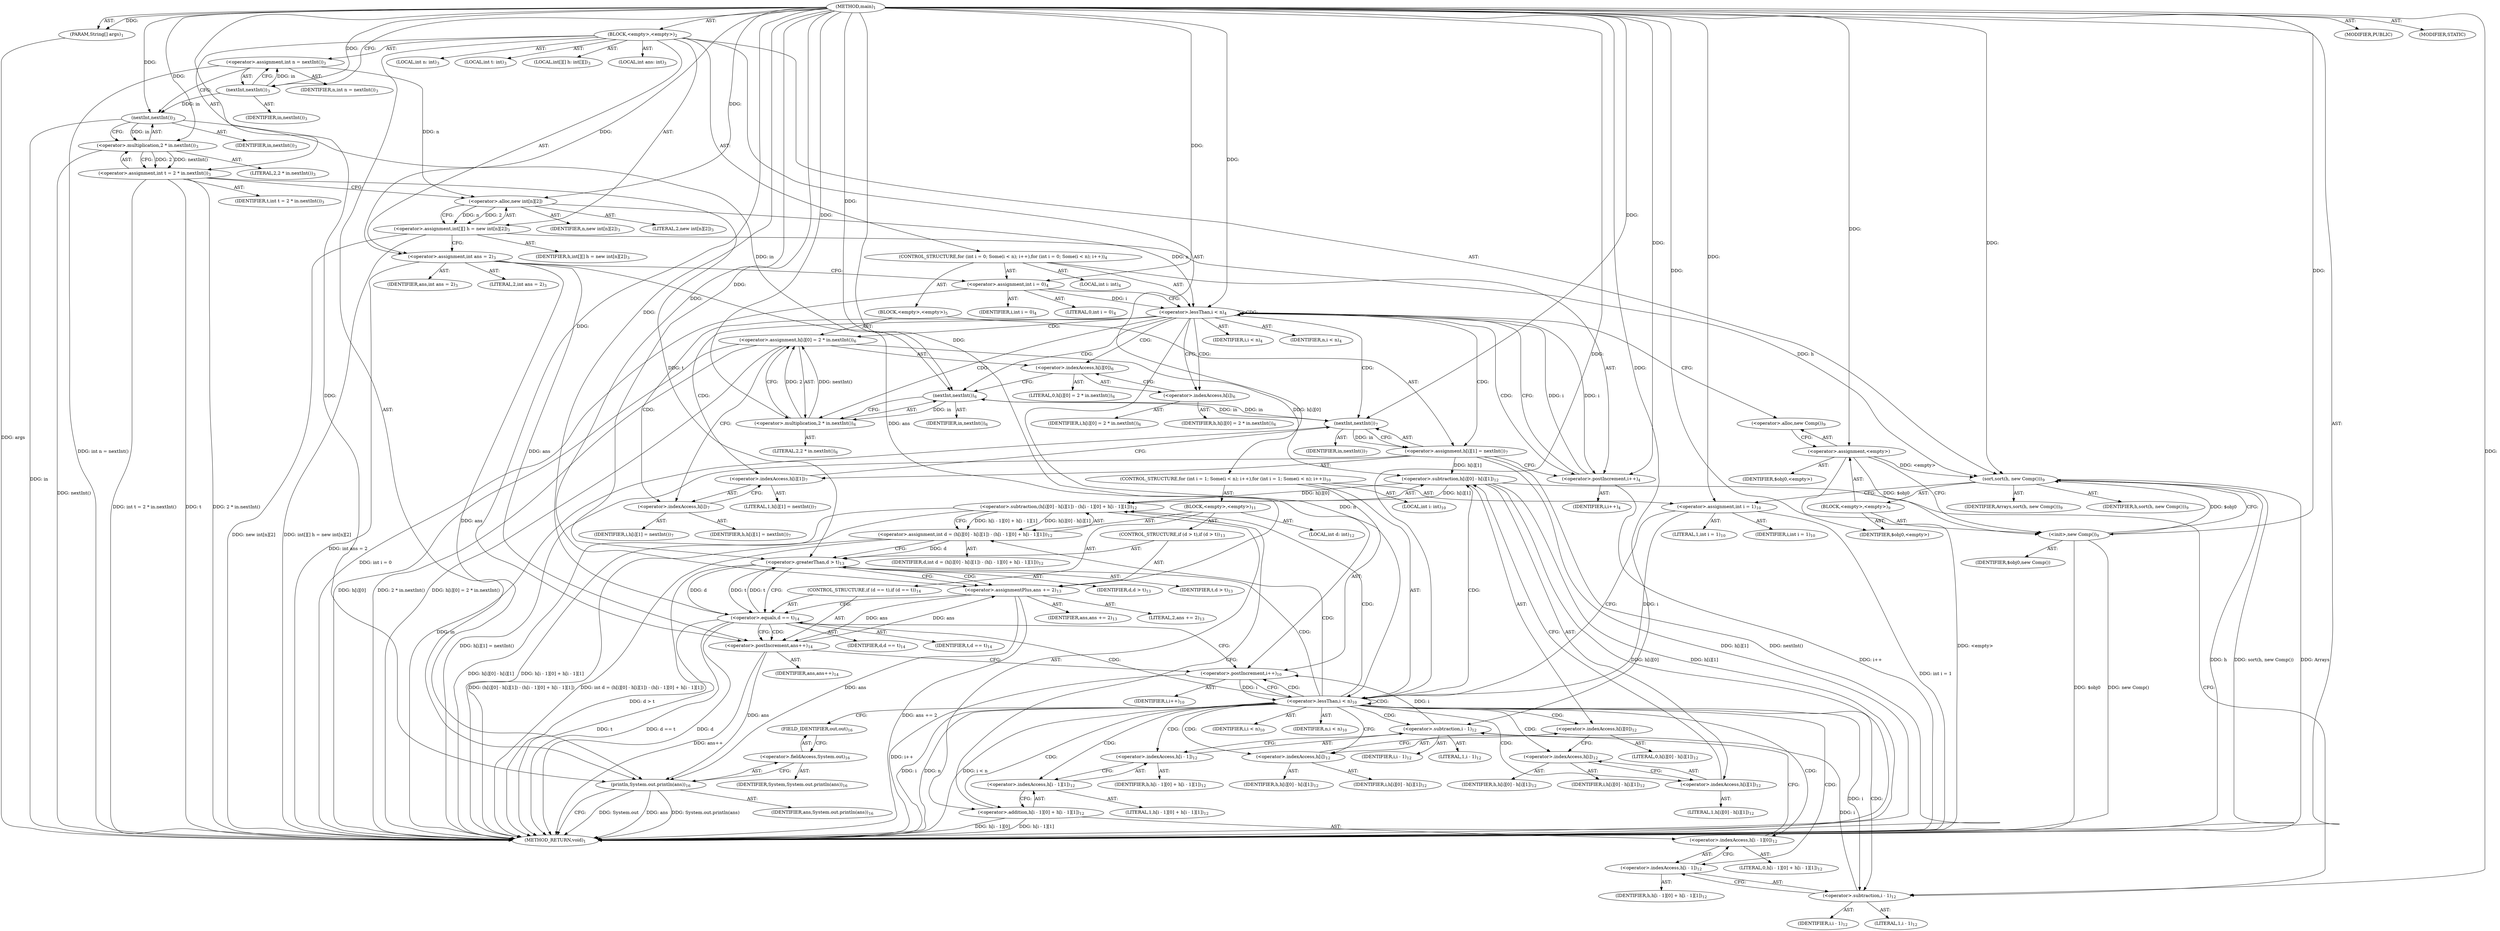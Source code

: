 digraph "main" {  
"17" [label = <(METHOD,main)<SUB>1</SUB>> ]
"18" [label = <(PARAM,String[] args)<SUB>1</SUB>> ]
"19" [label = <(BLOCK,&lt;empty&gt;,&lt;empty&gt;)<SUB>2</SUB>> ]
"20" [label = <(LOCAL,int n: int)<SUB>3</SUB>> ]
"21" [label = <(LOCAL,int t: int)<SUB>3</SUB>> ]
"22" [label = <(LOCAL,int[][] h: int[][])<SUB>3</SUB>> ]
"23" [label = <(LOCAL,int ans: int)<SUB>3</SUB>> ]
"24" [label = <(&lt;operator&gt;.assignment,int n = nextInt())<SUB>3</SUB>> ]
"25" [label = <(IDENTIFIER,n,int n = nextInt())<SUB>3</SUB>> ]
"26" [label = <(nextInt,nextInt())<SUB>3</SUB>> ]
"27" [label = <(IDENTIFIER,in,nextInt())<SUB>3</SUB>> ]
"28" [label = <(&lt;operator&gt;.assignment,int t = 2 * in.nextInt())<SUB>3</SUB>> ]
"29" [label = <(IDENTIFIER,t,int t = 2 * in.nextInt())<SUB>3</SUB>> ]
"30" [label = <(&lt;operator&gt;.multiplication,2 * in.nextInt())<SUB>3</SUB>> ]
"31" [label = <(LITERAL,2,2 * in.nextInt())<SUB>3</SUB>> ]
"32" [label = <(nextInt,nextInt())<SUB>3</SUB>> ]
"33" [label = <(IDENTIFIER,in,nextInt())<SUB>3</SUB>> ]
"34" [label = <(&lt;operator&gt;.assignment,int[][] h = new int[n][2])<SUB>3</SUB>> ]
"35" [label = <(IDENTIFIER,h,int[][] h = new int[n][2])<SUB>3</SUB>> ]
"36" [label = <(&lt;operator&gt;.alloc,new int[n][2])> ]
"37" [label = <(IDENTIFIER,n,new int[n][2])<SUB>3</SUB>> ]
"38" [label = <(LITERAL,2,new int[n][2])<SUB>3</SUB>> ]
"39" [label = <(&lt;operator&gt;.assignment,int ans = 2)<SUB>3</SUB>> ]
"40" [label = <(IDENTIFIER,ans,int ans = 2)<SUB>3</SUB>> ]
"41" [label = <(LITERAL,2,int ans = 2)<SUB>3</SUB>> ]
"42" [label = <(CONTROL_STRUCTURE,for (int i = 0; Some(i &lt; n); i++),for (int i = 0; Some(i &lt; n); i++))<SUB>4</SUB>> ]
"43" [label = <(LOCAL,int i: int)<SUB>4</SUB>> ]
"44" [label = <(&lt;operator&gt;.assignment,int i = 0)<SUB>4</SUB>> ]
"45" [label = <(IDENTIFIER,i,int i = 0)<SUB>4</SUB>> ]
"46" [label = <(LITERAL,0,int i = 0)<SUB>4</SUB>> ]
"47" [label = <(&lt;operator&gt;.lessThan,i &lt; n)<SUB>4</SUB>> ]
"48" [label = <(IDENTIFIER,i,i &lt; n)<SUB>4</SUB>> ]
"49" [label = <(IDENTIFIER,n,i &lt; n)<SUB>4</SUB>> ]
"50" [label = <(&lt;operator&gt;.postIncrement,i++)<SUB>4</SUB>> ]
"51" [label = <(IDENTIFIER,i,i++)<SUB>4</SUB>> ]
"52" [label = <(BLOCK,&lt;empty&gt;,&lt;empty&gt;)<SUB>5</SUB>> ]
"53" [label = <(&lt;operator&gt;.assignment,h[i][0] = 2 * in.nextInt())<SUB>6</SUB>> ]
"54" [label = <(&lt;operator&gt;.indexAccess,h[i][0])<SUB>6</SUB>> ]
"55" [label = <(&lt;operator&gt;.indexAccess,h[i])<SUB>6</SUB>> ]
"56" [label = <(IDENTIFIER,h,h[i][0] = 2 * in.nextInt())<SUB>6</SUB>> ]
"57" [label = <(IDENTIFIER,i,h[i][0] = 2 * in.nextInt())<SUB>6</SUB>> ]
"58" [label = <(LITERAL,0,h[i][0] = 2 * in.nextInt())<SUB>6</SUB>> ]
"59" [label = <(&lt;operator&gt;.multiplication,2 * in.nextInt())<SUB>6</SUB>> ]
"60" [label = <(LITERAL,2,2 * in.nextInt())<SUB>6</SUB>> ]
"61" [label = <(nextInt,nextInt())<SUB>6</SUB>> ]
"62" [label = <(IDENTIFIER,in,nextInt())<SUB>6</SUB>> ]
"63" [label = <(&lt;operator&gt;.assignment,h[i][1] = nextInt())<SUB>7</SUB>> ]
"64" [label = <(&lt;operator&gt;.indexAccess,h[i][1])<SUB>7</SUB>> ]
"65" [label = <(&lt;operator&gt;.indexAccess,h[i])<SUB>7</SUB>> ]
"66" [label = <(IDENTIFIER,h,h[i][1] = nextInt())<SUB>7</SUB>> ]
"67" [label = <(IDENTIFIER,i,h[i][1] = nextInt())<SUB>7</SUB>> ]
"68" [label = <(LITERAL,1,h[i][1] = nextInt())<SUB>7</SUB>> ]
"69" [label = <(nextInt,nextInt())<SUB>7</SUB>> ]
"70" [label = <(IDENTIFIER,in,nextInt())<SUB>7</SUB>> ]
"71" [label = <(sort,sort(h, new Comp()))<SUB>9</SUB>> ]
"72" [label = <(IDENTIFIER,Arrays,sort(h, new Comp()))<SUB>9</SUB>> ]
"73" [label = <(IDENTIFIER,h,sort(h, new Comp()))<SUB>9</SUB>> ]
"74" [label = <(BLOCK,&lt;empty&gt;,&lt;empty&gt;)<SUB>9</SUB>> ]
"75" [label = <(&lt;operator&gt;.assignment,&lt;empty&gt;)> ]
"76" [label = <(IDENTIFIER,$obj0,&lt;empty&gt;)> ]
"77" [label = <(&lt;operator&gt;.alloc,new Comp())<SUB>9</SUB>> ]
"78" [label = <(&lt;init&gt;,new Comp())<SUB>9</SUB>> ]
"79" [label = <(IDENTIFIER,$obj0,new Comp())> ]
"80" [label = <(IDENTIFIER,$obj0,&lt;empty&gt;)> ]
"81" [label = <(CONTROL_STRUCTURE,for (int i = 1; Some(i &lt; n); i++),for (int i = 1; Some(i &lt; n); i++))<SUB>10</SUB>> ]
"82" [label = <(LOCAL,int i: int)<SUB>10</SUB>> ]
"83" [label = <(&lt;operator&gt;.assignment,int i = 1)<SUB>10</SUB>> ]
"84" [label = <(IDENTIFIER,i,int i = 1)<SUB>10</SUB>> ]
"85" [label = <(LITERAL,1,int i = 1)<SUB>10</SUB>> ]
"86" [label = <(&lt;operator&gt;.lessThan,i &lt; n)<SUB>10</SUB>> ]
"87" [label = <(IDENTIFIER,i,i &lt; n)<SUB>10</SUB>> ]
"88" [label = <(IDENTIFIER,n,i &lt; n)<SUB>10</SUB>> ]
"89" [label = <(&lt;operator&gt;.postIncrement,i++)<SUB>10</SUB>> ]
"90" [label = <(IDENTIFIER,i,i++)<SUB>10</SUB>> ]
"91" [label = <(BLOCK,&lt;empty&gt;,&lt;empty&gt;)<SUB>11</SUB>> ]
"92" [label = <(LOCAL,int d: int)<SUB>12</SUB>> ]
"93" [label = <(&lt;operator&gt;.assignment,int d = (h[i][0] - h[i][1]) - (h[i - 1][0] + h[i - 1][1]))<SUB>12</SUB>> ]
"94" [label = <(IDENTIFIER,d,int d = (h[i][0] - h[i][1]) - (h[i - 1][0] + h[i - 1][1]))<SUB>12</SUB>> ]
"95" [label = <(&lt;operator&gt;.subtraction,(h[i][0] - h[i][1]) - (h[i - 1][0] + h[i - 1][1]))<SUB>12</SUB>> ]
"96" [label = <(&lt;operator&gt;.subtraction,h[i][0] - h[i][1])<SUB>12</SUB>> ]
"97" [label = <(&lt;operator&gt;.indexAccess,h[i][0])<SUB>12</SUB>> ]
"98" [label = <(&lt;operator&gt;.indexAccess,h[i])<SUB>12</SUB>> ]
"99" [label = <(IDENTIFIER,h,h[i][0] - h[i][1])<SUB>12</SUB>> ]
"100" [label = <(IDENTIFIER,i,h[i][0] - h[i][1])<SUB>12</SUB>> ]
"101" [label = <(LITERAL,0,h[i][0] - h[i][1])<SUB>12</SUB>> ]
"102" [label = <(&lt;operator&gt;.indexAccess,h[i][1])<SUB>12</SUB>> ]
"103" [label = <(&lt;operator&gt;.indexAccess,h[i])<SUB>12</SUB>> ]
"104" [label = <(IDENTIFIER,h,h[i][0] - h[i][1])<SUB>12</SUB>> ]
"105" [label = <(IDENTIFIER,i,h[i][0] - h[i][1])<SUB>12</SUB>> ]
"106" [label = <(LITERAL,1,h[i][0] - h[i][1])<SUB>12</SUB>> ]
"107" [label = <(&lt;operator&gt;.addition,h[i - 1][0] + h[i - 1][1])<SUB>12</SUB>> ]
"108" [label = <(&lt;operator&gt;.indexAccess,h[i - 1][0])<SUB>12</SUB>> ]
"109" [label = <(&lt;operator&gt;.indexAccess,h[i - 1])<SUB>12</SUB>> ]
"110" [label = <(IDENTIFIER,h,h[i - 1][0] + h[i - 1][1])<SUB>12</SUB>> ]
"111" [label = <(&lt;operator&gt;.subtraction,i - 1)<SUB>12</SUB>> ]
"112" [label = <(IDENTIFIER,i,i - 1)<SUB>12</SUB>> ]
"113" [label = <(LITERAL,1,i - 1)<SUB>12</SUB>> ]
"114" [label = <(LITERAL,0,h[i - 1][0] + h[i - 1][1])<SUB>12</SUB>> ]
"115" [label = <(&lt;operator&gt;.indexAccess,h[i - 1][1])<SUB>12</SUB>> ]
"116" [label = <(&lt;operator&gt;.indexAccess,h[i - 1])<SUB>12</SUB>> ]
"117" [label = <(IDENTIFIER,h,h[i - 1][0] + h[i - 1][1])<SUB>12</SUB>> ]
"118" [label = <(&lt;operator&gt;.subtraction,i - 1)<SUB>12</SUB>> ]
"119" [label = <(IDENTIFIER,i,i - 1)<SUB>12</SUB>> ]
"120" [label = <(LITERAL,1,i - 1)<SUB>12</SUB>> ]
"121" [label = <(LITERAL,1,h[i - 1][0] + h[i - 1][1])<SUB>12</SUB>> ]
"122" [label = <(CONTROL_STRUCTURE,if (d &gt; t),if (d &gt; t))<SUB>13</SUB>> ]
"123" [label = <(&lt;operator&gt;.greaterThan,d &gt; t)<SUB>13</SUB>> ]
"124" [label = <(IDENTIFIER,d,d &gt; t)<SUB>13</SUB>> ]
"125" [label = <(IDENTIFIER,t,d &gt; t)<SUB>13</SUB>> ]
"126" [label = <(&lt;operator&gt;.assignmentPlus,ans += 2)<SUB>13</SUB>> ]
"127" [label = <(IDENTIFIER,ans,ans += 2)<SUB>13</SUB>> ]
"128" [label = <(LITERAL,2,ans += 2)<SUB>13</SUB>> ]
"129" [label = <(CONTROL_STRUCTURE,if (d == t),if (d == t))<SUB>14</SUB>> ]
"130" [label = <(&lt;operator&gt;.equals,d == t)<SUB>14</SUB>> ]
"131" [label = <(IDENTIFIER,d,d == t)<SUB>14</SUB>> ]
"132" [label = <(IDENTIFIER,t,d == t)<SUB>14</SUB>> ]
"133" [label = <(&lt;operator&gt;.postIncrement,ans++)<SUB>14</SUB>> ]
"134" [label = <(IDENTIFIER,ans,ans++)<SUB>14</SUB>> ]
"135" [label = <(println,System.out.println(ans))<SUB>16</SUB>> ]
"136" [label = <(&lt;operator&gt;.fieldAccess,System.out)<SUB>16</SUB>> ]
"137" [label = <(IDENTIFIER,System,System.out.println(ans))<SUB>16</SUB>> ]
"138" [label = <(FIELD_IDENTIFIER,out,out)<SUB>16</SUB>> ]
"139" [label = <(IDENTIFIER,ans,System.out.println(ans))<SUB>16</SUB>> ]
"140" [label = <(MODIFIER,PUBLIC)> ]
"141" [label = <(MODIFIER,STATIC)> ]
"142" [label = <(METHOD_RETURN,void)<SUB>1</SUB>> ]
  "17" -> "18"  [ label = "AST: "] 
  "17" -> "19"  [ label = "AST: "] 
  "17" -> "140"  [ label = "AST: "] 
  "17" -> "141"  [ label = "AST: "] 
  "17" -> "142"  [ label = "AST: "] 
  "19" -> "20"  [ label = "AST: "] 
  "19" -> "21"  [ label = "AST: "] 
  "19" -> "22"  [ label = "AST: "] 
  "19" -> "23"  [ label = "AST: "] 
  "19" -> "24"  [ label = "AST: "] 
  "19" -> "28"  [ label = "AST: "] 
  "19" -> "34"  [ label = "AST: "] 
  "19" -> "39"  [ label = "AST: "] 
  "19" -> "42"  [ label = "AST: "] 
  "19" -> "71"  [ label = "AST: "] 
  "19" -> "81"  [ label = "AST: "] 
  "19" -> "135"  [ label = "AST: "] 
  "24" -> "25"  [ label = "AST: "] 
  "24" -> "26"  [ label = "AST: "] 
  "26" -> "27"  [ label = "AST: "] 
  "28" -> "29"  [ label = "AST: "] 
  "28" -> "30"  [ label = "AST: "] 
  "30" -> "31"  [ label = "AST: "] 
  "30" -> "32"  [ label = "AST: "] 
  "32" -> "33"  [ label = "AST: "] 
  "34" -> "35"  [ label = "AST: "] 
  "34" -> "36"  [ label = "AST: "] 
  "36" -> "37"  [ label = "AST: "] 
  "36" -> "38"  [ label = "AST: "] 
  "39" -> "40"  [ label = "AST: "] 
  "39" -> "41"  [ label = "AST: "] 
  "42" -> "43"  [ label = "AST: "] 
  "42" -> "44"  [ label = "AST: "] 
  "42" -> "47"  [ label = "AST: "] 
  "42" -> "50"  [ label = "AST: "] 
  "42" -> "52"  [ label = "AST: "] 
  "44" -> "45"  [ label = "AST: "] 
  "44" -> "46"  [ label = "AST: "] 
  "47" -> "48"  [ label = "AST: "] 
  "47" -> "49"  [ label = "AST: "] 
  "50" -> "51"  [ label = "AST: "] 
  "52" -> "53"  [ label = "AST: "] 
  "52" -> "63"  [ label = "AST: "] 
  "53" -> "54"  [ label = "AST: "] 
  "53" -> "59"  [ label = "AST: "] 
  "54" -> "55"  [ label = "AST: "] 
  "54" -> "58"  [ label = "AST: "] 
  "55" -> "56"  [ label = "AST: "] 
  "55" -> "57"  [ label = "AST: "] 
  "59" -> "60"  [ label = "AST: "] 
  "59" -> "61"  [ label = "AST: "] 
  "61" -> "62"  [ label = "AST: "] 
  "63" -> "64"  [ label = "AST: "] 
  "63" -> "69"  [ label = "AST: "] 
  "64" -> "65"  [ label = "AST: "] 
  "64" -> "68"  [ label = "AST: "] 
  "65" -> "66"  [ label = "AST: "] 
  "65" -> "67"  [ label = "AST: "] 
  "69" -> "70"  [ label = "AST: "] 
  "71" -> "72"  [ label = "AST: "] 
  "71" -> "73"  [ label = "AST: "] 
  "71" -> "74"  [ label = "AST: "] 
  "74" -> "75"  [ label = "AST: "] 
  "74" -> "78"  [ label = "AST: "] 
  "74" -> "80"  [ label = "AST: "] 
  "75" -> "76"  [ label = "AST: "] 
  "75" -> "77"  [ label = "AST: "] 
  "78" -> "79"  [ label = "AST: "] 
  "81" -> "82"  [ label = "AST: "] 
  "81" -> "83"  [ label = "AST: "] 
  "81" -> "86"  [ label = "AST: "] 
  "81" -> "89"  [ label = "AST: "] 
  "81" -> "91"  [ label = "AST: "] 
  "83" -> "84"  [ label = "AST: "] 
  "83" -> "85"  [ label = "AST: "] 
  "86" -> "87"  [ label = "AST: "] 
  "86" -> "88"  [ label = "AST: "] 
  "89" -> "90"  [ label = "AST: "] 
  "91" -> "92"  [ label = "AST: "] 
  "91" -> "93"  [ label = "AST: "] 
  "91" -> "122"  [ label = "AST: "] 
  "91" -> "129"  [ label = "AST: "] 
  "93" -> "94"  [ label = "AST: "] 
  "93" -> "95"  [ label = "AST: "] 
  "95" -> "96"  [ label = "AST: "] 
  "95" -> "107"  [ label = "AST: "] 
  "96" -> "97"  [ label = "AST: "] 
  "96" -> "102"  [ label = "AST: "] 
  "97" -> "98"  [ label = "AST: "] 
  "97" -> "101"  [ label = "AST: "] 
  "98" -> "99"  [ label = "AST: "] 
  "98" -> "100"  [ label = "AST: "] 
  "102" -> "103"  [ label = "AST: "] 
  "102" -> "106"  [ label = "AST: "] 
  "103" -> "104"  [ label = "AST: "] 
  "103" -> "105"  [ label = "AST: "] 
  "107" -> "108"  [ label = "AST: "] 
  "107" -> "115"  [ label = "AST: "] 
  "108" -> "109"  [ label = "AST: "] 
  "108" -> "114"  [ label = "AST: "] 
  "109" -> "110"  [ label = "AST: "] 
  "109" -> "111"  [ label = "AST: "] 
  "111" -> "112"  [ label = "AST: "] 
  "111" -> "113"  [ label = "AST: "] 
  "115" -> "116"  [ label = "AST: "] 
  "115" -> "121"  [ label = "AST: "] 
  "116" -> "117"  [ label = "AST: "] 
  "116" -> "118"  [ label = "AST: "] 
  "118" -> "119"  [ label = "AST: "] 
  "118" -> "120"  [ label = "AST: "] 
  "122" -> "123"  [ label = "AST: "] 
  "122" -> "126"  [ label = "AST: "] 
  "123" -> "124"  [ label = "AST: "] 
  "123" -> "125"  [ label = "AST: "] 
  "126" -> "127"  [ label = "AST: "] 
  "126" -> "128"  [ label = "AST: "] 
  "129" -> "130"  [ label = "AST: "] 
  "129" -> "133"  [ label = "AST: "] 
  "130" -> "131"  [ label = "AST: "] 
  "130" -> "132"  [ label = "AST: "] 
  "133" -> "134"  [ label = "AST: "] 
  "135" -> "136"  [ label = "AST: "] 
  "135" -> "139"  [ label = "AST: "] 
  "136" -> "137"  [ label = "AST: "] 
  "136" -> "138"  [ label = "AST: "] 
  "24" -> "32"  [ label = "CFG: "] 
  "28" -> "36"  [ label = "CFG: "] 
  "34" -> "39"  [ label = "CFG: "] 
  "39" -> "44"  [ label = "CFG: "] 
  "71" -> "83"  [ label = "CFG: "] 
  "135" -> "142"  [ label = "CFG: "] 
  "26" -> "24"  [ label = "CFG: "] 
  "30" -> "28"  [ label = "CFG: "] 
  "36" -> "34"  [ label = "CFG: "] 
  "44" -> "47"  [ label = "CFG: "] 
  "47" -> "55"  [ label = "CFG: "] 
  "47" -> "77"  [ label = "CFG: "] 
  "50" -> "47"  [ label = "CFG: "] 
  "83" -> "86"  [ label = "CFG: "] 
  "86" -> "98"  [ label = "CFG: "] 
  "86" -> "138"  [ label = "CFG: "] 
  "89" -> "86"  [ label = "CFG: "] 
  "136" -> "135"  [ label = "CFG: "] 
  "32" -> "30"  [ label = "CFG: "] 
  "53" -> "65"  [ label = "CFG: "] 
  "63" -> "50"  [ label = "CFG: "] 
  "75" -> "78"  [ label = "CFG: "] 
  "78" -> "71"  [ label = "CFG: "] 
  "93" -> "123"  [ label = "CFG: "] 
  "138" -> "136"  [ label = "CFG: "] 
  "54" -> "61"  [ label = "CFG: "] 
  "59" -> "53"  [ label = "CFG: "] 
  "64" -> "69"  [ label = "CFG: "] 
  "69" -> "63"  [ label = "CFG: "] 
  "77" -> "75"  [ label = "CFG: "] 
  "95" -> "93"  [ label = "CFG: "] 
  "123" -> "126"  [ label = "CFG: "] 
  "123" -> "130"  [ label = "CFG: "] 
  "126" -> "130"  [ label = "CFG: "] 
  "130" -> "133"  [ label = "CFG: "] 
  "130" -> "89"  [ label = "CFG: "] 
  "133" -> "89"  [ label = "CFG: "] 
  "55" -> "54"  [ label = "CFG: "] 
  "61" -> "59"  [ label = "CFG: "] 
  "65" -> "64"  [ label = "CFG: "] 
  "96" -> "111"  [ label = "CFG: "] 
  "107" -> "95"  [ label = "CFG: "] 
  "97" -> "103"  [ label = "CFG: "] 
  "102" -> "96"  [ label = "CFG: "] 
  "108" -> "118"  [ label = "CFG: "] 
  "115" -> "107"  [ label = "CFG: "] 
  "98" -> "97"  [ label = "CFG: "] 
  "103" -> "102"  [ label = "CFG: "] 
  "109" -> "108"  [ label = "CFG: "] 
  "116" -> "115"  [ label = "CFG: "] 
  "111" -> "109"  [ label = "CFG: "] 
  "118" -> "116"  [ label = "CFG: "] 
  "17" -> "26"  [ label = "CFG: "] 
  "18" -> "142"  [ label = "DDG: args"] 
  "24" -> "142"  [ label = "DDG: int n = nextInt()"] 
  "28" -> "142"  [ label = "DDG: t"] 
  "32" -> "142"  [ label = "DDG: in"] 
  "30" -> "142"  [ label = "DDG: nextInt()"] 
  "28" -> "142"  [ label = "DDG: 2 * in.nextInt()"] 
  "28" -> "142"  [ label = "DDG: int t = 2 * in.nextInt()"] 
  "34" -> "142"  [ label = "DDG: new int[n][2]"] 
  "34" -> "142"  [ label = "DDG: int[][] h = new int[n][2]"] 
  "39" -> "142"  [ label = "DDG: int ans = 2"] 
  "44" -> "142"  [ label = "DDG: int i = 0"] 
  "71" -> "142"  [ label = "DDG: h"] 
  "75" -> "142"  [ label = "DDG: &lt;empty&gt;"] 
  "78" -> "142"  [ label = "DDG: $obj0"] 
  "78" -> "142"  [ label = "DDG: new Comp()"] 
  "71" -> "142"  [ label = "DDG: sort(h, new Comp())"] 
  "83" -> "142"  [ label = "DDG: int i = 1"] 
  "86" -> "142"  [ label = "DDG: i"] 
  "86" -> "142"  [ label = "DDG: n"] 
  "86" -> "142"  [ label = "DDG: i &lt; n"] 
  "135" -> "142"  [ label = "DDG: System.out"] 
  "135" -> "142"  [ label = "DDG: ans"] 
  "135" -> "142"  [ label = "DDG: System.out.println(ans)"] 
  "96" -> "142"  [ label = "DDG: h[i][0]"] 
  "96" -> "142"  [ label = "DDG: h[i][1]"] 
  "95" -> "142"  [ label = "DDG: h[i][0] - h[i][1]"] 
  "107" -> "142"  [ label = "DDG: h[i - 1][0]"] 
  "107" -> "142"  [ label = "DDG: h[i - 1][1]"] 
  "95" -> "142"  [ label = "DDG: h[i - 1][0] + h[i - 1][1]"] 
  "93" -> "142"  [ label = "DDG: (h[i][0] - h[i][1]) - (h[i - 1][0] + h[i - 1][1])"] 
  "93" -> "142"  [ label = "DDG: int d = (h[i][0] - h[i][1]) - (h[i - 1][0] + h[i - 1][1])"] 
  "123" -> "142"  [ label = "DDG: d &gt; t"] 
  "126" -> "142"  [ label = "DDG: ans += 2"] 
  "130" -> "142"  [ label = "DDG: d"] 
  "130" -> "142"  [ label = "DDG: t"] 
  "130" -> "142"  [ label = "DDG: d == t"] 
  "133" -> "142"  [ label = "DDG: ans++"] 
  "89" -> "142"  [ label = "DDG: i++"] 
  "53" -> "142"  [ label = "DDG: h[i][0]"] 
  "53" -> "142"  [ label = "DDG: 2 * in.nextInt()"] 
  "53" -> "142"  [ label = "DDG: h[i][0] = 2 * in.nextInt()"] 
  "63" -> "142"  [ label = "DDG: h[i][1]"] 
  "69" -> "142"  [ label = "DDG: in"] 
  "63" -> "142"  [ label = "DDG: nextInt()"] 
  "63" -> "142"  [ label = "DDG: h[i][1] = nextInt()"] 
  "50" -> "142"  [ label = "DDG: i++"] 
  "71" -> "142"  [ label = "DDG: Arrays"] 
  "17" -> "18"  [ label = "DDG: "] 
  "26" -> "24"  [ label = "DDG: in"] 
  "30" -> "28"  [ label = "DDG: 2"] 
  "30" -> "28"  [ label = "DDG: nextInt()"] 
  "36" -> "34"  [ label = "DDG: n"] 
  "36" -> "34"  [ label = "DDG: 2"] 
  "17" -> "39"  [ label = "DDG: "] 
  "17" -> "44"  [ label = "DDG: "] 
  "17" -> "71"  [ label = "DDG: "] 
  "34" -> "71"  [ label = "DDG: h"] 
  "75" -> "71"  [ label = "DDG: &lt;empty&gt;"] 
  "78" -> "71"  [ label = "DDG: $obj0"] 
  "17" -> "83"  [ label = "DDG: "] 
  "39" -> "135"  [ label = "DDG: ans"] 
  "126" -> "135"  [ label = "DDG: ans"] 
  "133" -> "135"  [ label = "DDG: ans"] 
  "17" -> "135"  [ label = "DDG: "] 
  "17" -> "26"  [ label = "DDG: "] 
  "17" -> "30"  [ label = "DDG: "] 
  "32" -> "30"  [ label = "DDG: in"] 
  "24" -> "36"  [ label = "DDG: n"] 
  "17" -> "36"  [ label = "DDG: "] 
  "44" -> "47"  [ label = "DDG: i"] 
  "50" -> "47"  [ label = "DDG: i"] 
  "17" -> "47"  [ label = "DDG: "] 
  "36" -> "47"  [ label = "DDG: n"] 
  "47" -> "50"  [ label = "DDG: i"] 
  "17" -> "50"  [ label = "DDG: "] 
  "59" -> "53"  [ label = "DDG: 2"] 
  "59" -> "53"  [ label = "DDG: nextInt()"] 
  "69" -> "63"  [ label = "DDG: in"] 
  "17" -> "75"  [ label = "DDG: "] 
  "17" -> "80"  [ label = "DDG: "] 
  "83" -> "86"  [ label = "DDG: i"] 
  "89" -> "86"  [ label = "DDG: i"] 
  "17" -> "86"  [ label = "DDG: "] 
  "47" -> "86"  [ label = "DDG: n"] 
  "118" -> "89"  [ label = "DDG: i"] 
  "17" -> "89"  [ label = "DDG: "] 
  "95" -> "93"  [ label = "DDG: h[i][0] - h[i][1]"] 
  "95" -> "93"  [ label = "DDG: h[i - 1][0] + h[i - 1][1]"] 
  "26" -> "32"  [ label = "DDG: in"] 
  "17" -> "32"  [ label = "DDG: "] 
  "75" -> "78"  [ label = "DDG: $obj0"] 
  "17" -> "78"  [ label = "DDG: "] 
  "17" -> "126"  [ label = "DDG: "] 
  "17" -> "59"  [ label = "DDG: "] 
  "61" -> "59"  [ label = "DDG: in"] 
  "61" -> "69"  [ label = "DDG: in"] 
  "17" -> "69"  [ label = "DDG: "] 
  "96" -> "95"  [ label = "DDG: h[i][0]"] 
  "96" -> "95"  [ label = "DDG: h[i][1]"] 
  "93" -> "123"  [ label = "DDG: d"] 
  "17" -> "123"  [ label = "DDG: "] 
  "28" -> "123"  [ label = "DDG: t"] 
  "130" -> "123"  [ label = "DDG: t"] 
  "39" -> "126"  [ label = "DDG: ans"] 
  "133" -> "126"  [ label = "DDG: ans"] 
  "123" -> "130"  [ label = "DDG: d"] 
  "17" -> "130"  [ label = "DDG: "] 
  "123" -> "130"  [ label = "DDG: t"] 
  "39" -> "133"  [ label = "DDG: ans"] 
  "126" -> "133"  [ label = "DDG: ans"] 
  "17" -> "133"  [ label = "DDG: "] 
  "32" -> "61"  [ label = "DDG: in"] 
  "69" -> "61"  [ label = "DDG: in"] 
  "17" -> "61"  [ label = "DDG: "] 
  "53" -> "96"  [ label = "DDG: h[i][0]"] 
  "63" -> "96"  [ label = "DDG: h[i][1]"] 
  "86" -> "111"  [ label = "DDG: i"] 
  "17" -> "111"  [ label = "DDG: "] 
  "111" -> "118"  [ label = "DDG: i"] 
  "17" -> "118"  [ label = "DDG: "] 
  "47" -> "47"  [ label = "CDG: "] 
  "47" -> "64"  [ label = "CDG: "] 
  "47" -> "69"  [ label = "CDG: "] 
  "47" -> "65"  [ label = "CDG: "] 
  "47" -> "50"  [ label = "CDG: "] 
  "47" -> "59"  [ label = "CDG: "] 
  "47" -> "54"  [ label = "CDG: "] 
  "47" -> "61"  [ label = "CDG: "] 
  "47" -> "53"  [ label = "CDG: "] 
  "47" -> "63"  [ label = "CDG: "] 
  "47" -> "55"  [ label = "CDG: "] 
  "86" -> "107"  [ label = "CDG: "] 
  "86" -> "115"  [ label = "CDG: "] 
  "86" -> "96"  [ label = "CDG: "] 
  "86" -> "89"  [ label = "CDG: "] 
  "86" -> "98"  [ label = "CDG: "] 
  "86" -> "116"  [ label = "CDG: "] 
  "86" -> "102"  [ label = "CDG: "] 
  "86" -> "103"  [ label = "CDG: "] 
  "86" -> "95"  [ label = "CDG: "] 
  "86" -> "123"  [ label = "CDG: "] 
  "86" -> "97"  [ label = "CDG: "] 
  "86" -> "93"  [ label = "CDG: "] 
  "86" -> "130"  [ label = "CDG: "] 
  "86" -> "118"  [ label = "CDG: "] 
  "86" -> "108"  [ label = "CDG: "] 
  "86" -> "111"  [ label = "CDG: "] 
  "86" -> "109"  [ label = "CDG: "] 
  "86" -> "86"  [ label = "CDG: "] 
  "123" -> "126"  [ label = "CDG: "] 
  "130" -> "133"  [ label = "CDG: "] 
}
